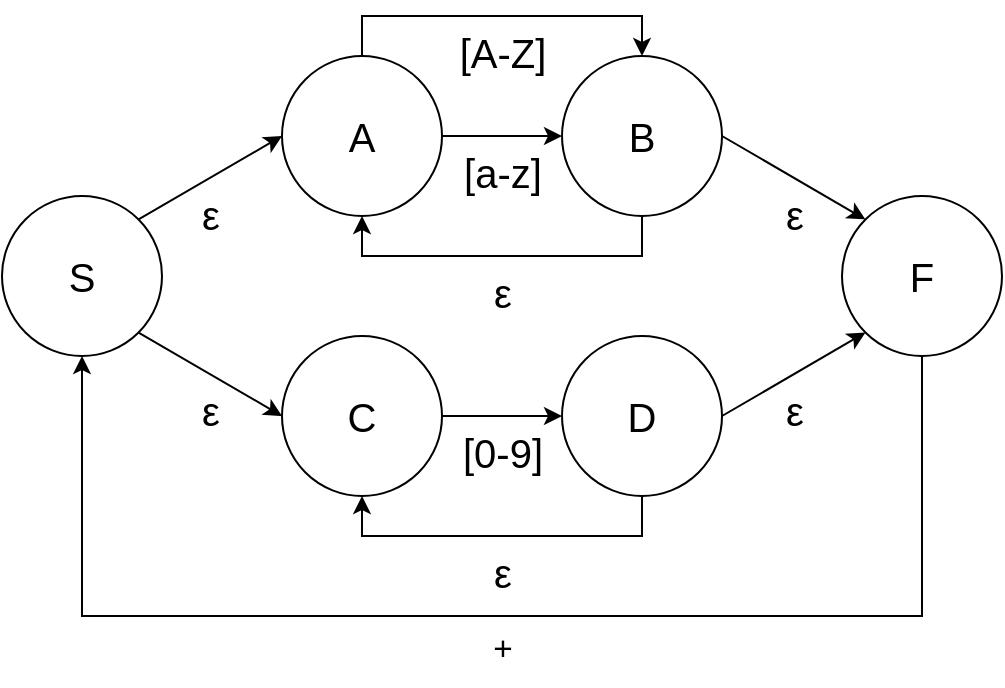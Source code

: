 <mxfile version="10.7.7" type="device"><diagram id="G9mUxj73JRZhhMgLRggo" name="Page-1"><mxGraphModel dx="1394" dy="747" grid="1" gridSize="10" guides="1" tooltips="1" connect="1" arrows="1" fold="1" page="1" pageScale="1" pageWidth="827" pageHeight="1169" math="0" shadow="0"><root><mxCell id="0"/><mxCell id="1" parent="0"/><mxCell id="6JeNqv-qokvDJl9FGAIy-7" value="ε" style="edgeStyle=none;rounded=0;orthogonalLoop=1;jettySize=auto;html=1;exitX=1;exitY=0;exitDx=0;exitDy=0;entryX=0;entryY=0.5;entryDx=0;entryDy=0;fontSize=20;labelPosition=center;verticalLabelPosition=bottom;align=center;verticalAlign=top;" edge="1" parent="1" source="6JeNqv-qokvDJl9FGAIy-9" target="6JeNqv-qokvDJl9FGAIy-15"><mxGeometry relative="1" as="geometry"><mxPoint x="160" y="50" as="targetPoint"/></mxGeometry></mxCell><mxCell id="6JeNqv-qokvDJl9FGAIy-8" value="ε" style="edgeStyle=none;rounded=0;orthogonalLoop=1;jettySize=auto;html=1;exitX=1;exitY=1;exitDx=0;exitDy=0;entryX=0;entryY=0.5;entryDx=0;entryDy=0;fontSize=20;labelPosition=center;verticalLabelPosition=bottom;align=center;verticalAlign=top;" edge="1" parent="1" source="6JeNqv-qokvDJl9FGAIy-9" target="6JeNqv-qokvDJl9FGAIy-19"><mxGeometry relative="1" as="geometry"><mxPoint x="88" y="128" as="sourcePoint"/><mxPoint x="160" y="150" as="targetPoint"/></mxGeometry></mxCell><mxCell id="6JeNqv-qokvDJl9FGAIy-9" value="S" style="ellipse;whiteSpace=wrap;html=1;aspect=fixed;fontSize=20;" vertex="1" parent="1"><mxGeometry x="20" y="100" width="80" height="80" as="geometry"/></mxCell><mxCell id="6JeNqv-qokvDJl9FGAIy-22" value="&lt;sup&gt;+&lt;/sup&gt;" style="edgeStyle=orthogonalEdgeStyle;rounded=0;orthogonalLoop=1;jettySize=auto;html=1;exitX=0.5;exitY=1;exitDx=0;exitDy=0;entryX=0.5;entryY=1;entryDx=0;entryDy=0;fontSize=20;labelPosition=center;verticalLabelPosition=bottom;align=center;verticalAlign=top;" edge="1" parent="1" source="6JeNqv-qokvDJl9FGAIy-10" target="6JeNqv-qokvDJl9FGAIy-9"><mxGeometry relative="1" as="geometry"><Array as="points"><mxPoint x="480" y="310"/><mxPoint x="60" y="310"/></Array></mxGeometry></mxCell><mxCell id="6JeNqv-qokvDJl9FGAIy-10" value="F" style="ellipse;whiteSpace=wrap;html=1;aspect=fixed;fontSize=20;strokeColor=#000000;perimeterSpacing=0;" vertex="1" parent="1"><mxGeometry x="440" y="100" width="80" height="80" as="geometry"/></mxCell><mxCell id="6JeNqv-qokvDJl9FGAIy-11" value="ε" style="edgeStyle=none;rounded=0;orthogonalLoop=1;jettySize=auto;html=1;exitX=1;exitY=0.5;exitDx=0;exitDy=0;entryX=0;entryY=1;entryDx=0;entryDy=0;fontSize=20;labelPosition=center;verticalLabelPosition=bottom;align=center;verticalAlign=top;" edge="1" parent="1" source="6JeNqv-qokvDJl9FGAIy-21" target="6JeNqv-qokvDJl9FGAIy-10"><mxGeometry relative="1" as="geometry"><mxPoint x="380" y="150" as="sourcePoint"/></mxGeometry></mxCell><mxCell id="6JeNqv-qokvDJl9FGAIy-12" value="ε" style="edgeStyle=none;rounded=0;orthogonalLoop=1;jettySize=auto;html=1;exitX=1;exitY=0.5;exitDx=0;exitDy=0;fontSize=20;entryX=0;entryY=0;entryDx=0;entryDy=0;labelPosition=center;verticalLabelPosition=bottom;align=center;verticalAlign=top;" edge="1" parent="1" source="6JeNqv-qokvDJl9FGAIy-17" target="6JeNqv-qokvDJl9FGAIy-10"><mxGeometry relative="1" as="geometry"><mxPoint x="380" y="50" as="sourcePoint"/></mxGeometry></mxCell><mxCell id="6JeNqv-qokvDJl9FGAIy-13" value="[a-z]" style="edgeStyle=orthogonalEdgeStyle;rounded=0;orthogonalLoop=1;jettySize=auto;html=1;exitX=1;exitY=0.5;exitDx=0;exitDy=0;fontSize=20;labelPosition=center;verticalLabelPosition=bottom;align=center;verticalAlign=top;" edge="1" parent="1" source="6JeNqv-qokvDJl9FGAIy-15" target="6JeNqv-qokvDJl9FGAIy-17"><mxGeometry relative="1" as="geometry"/></mxCell><mxCell id="6JeNqv-qokvDJl9FGAIy-14" value="[A-Z]" style="edgeStyle=orthogonalEdgeStyle;rounded=0;orthogonalLoop=1;jettySize=auto;html=1;exitX=0.5;exitY=0;exitDx=0;exitDy=0;entryX=0.5;entryY=0;entryDx=0;entryDy=0;fontSize=20;labelPosition=center;verticalLabelPosition=bottom;align=center;verticalAlign=top;" edge="1" parent="1" source="6JeNqv-qokvDJl9FGAIy-15" target="6JeNqv-qokvDJl9FGAIy-17"><mxGeometry relative="1" as="geometry"/></mxCell><mxCell id="6JeNqv-qokvDJl9FGAIy-15" value="A" style="ellipse;whiteSpace=wrap;html=1;aspect=fixed;fontSize=20;" vertex="1" parent="1"><mxGeometry x="160" y="30" width="80" height="80" as="geometry"/></mxCell><mxCell id="6JeNqv-qokvDJl9FGAIy-16" value="ε" style="edgeStyle=orthogonalEdgeStyle;rounded=0;orthogonalLoop=1;jettySize=auto;html=1;exitX=0.5;exitY=1;exitDx=0;exitDy=0;entryX=0.5;entryY=1;entryDx=0;entryDy=0;fontSize=20;labelPosition=center;verticalLabelPosition=bottom;align=center;verticalAlign=top;" edge="1" parent="1" source="6JeNqv-qokvDJl9FGAIy-17" target="6JeNqv-qokvDJl9FGAIy-15"><mxGeometry relative="1" as="geometry"/></mxCell><mxCell id="6JeNqv-qokvDJl9FGAIy-17" value="B" style="ellipse;whiteSpace=wrap;html=1;aspect=fixed;fontSize=20;" vertex="1" parent="1"><mxGeometry x="300" y="30" width="80" height="80" as="geometry"/></mxCell><mxCell id="6JeNqv-qokvDJl9FGAIy-18" value="[0-9]" style="edgeStyle=orthogonalEdgeStyle;rounded=0;orthogonalLoop=1;jettySize=auto;html=1;exitX=1;exitY=0.5;exitDx=0;exitDy=0;fontSize=20;labelPosition=center;verticalLabelPosition=bottom;align=center;verticalAlign=top;" edge="1" parent="1" source="6JeNqv-qokvDJl9FGAIy-19" target="6JeNqv-qokvDJl9FGAIy-21"><mxGeometry relative="1" as="geometry"/></mxCell><mxCell id="6JeNqv-qokvDJl9FGAIy-19" value="C" style="ellipse;whiteSpace=wrap;html=1;aspect=fixed;fontSize=20;" vertex="1" parent="1"><mxGeometry x="160" y="170" width="80" height="80" as="geometry"/></mxCell><mxCell id="6JeNqv-qokvDJl9FGAIy-20" value="ε" style="edgeStyle=orthogonalEdgeStyle;rounded=0;orthogonalLoop=1;jettySize=auto;html=1;exitX=0.5;exitY=1;exitDx=0;exitDy=0;entryX=0.5;entryY=1;entryDx=0;entryDy=0;fontSize=20;labelPosition=center;verticalLabelPosition=bottom;align=center;verticalAlign=top;" edge="1" parent="1" source="6JeNqv-qokvDJl9FGAIy-21" target="6JeNqv-qokvDJl9FGAIy-19"><mxGeometry relative="1" as="geometry"/></mxCell><mxCell id="6JeNqv-qokvDJl9FGAIy-21" value="D" style="ellipse;whiteSpace=wrap;html=1;aspect=fixed;fontSize=20;" vertex="1" parent="1"><mxGeometry x="300" y="170" width="80" height="80" as="geometry"/></mxCell></root></mxGraphModel></diagram></mxfile>